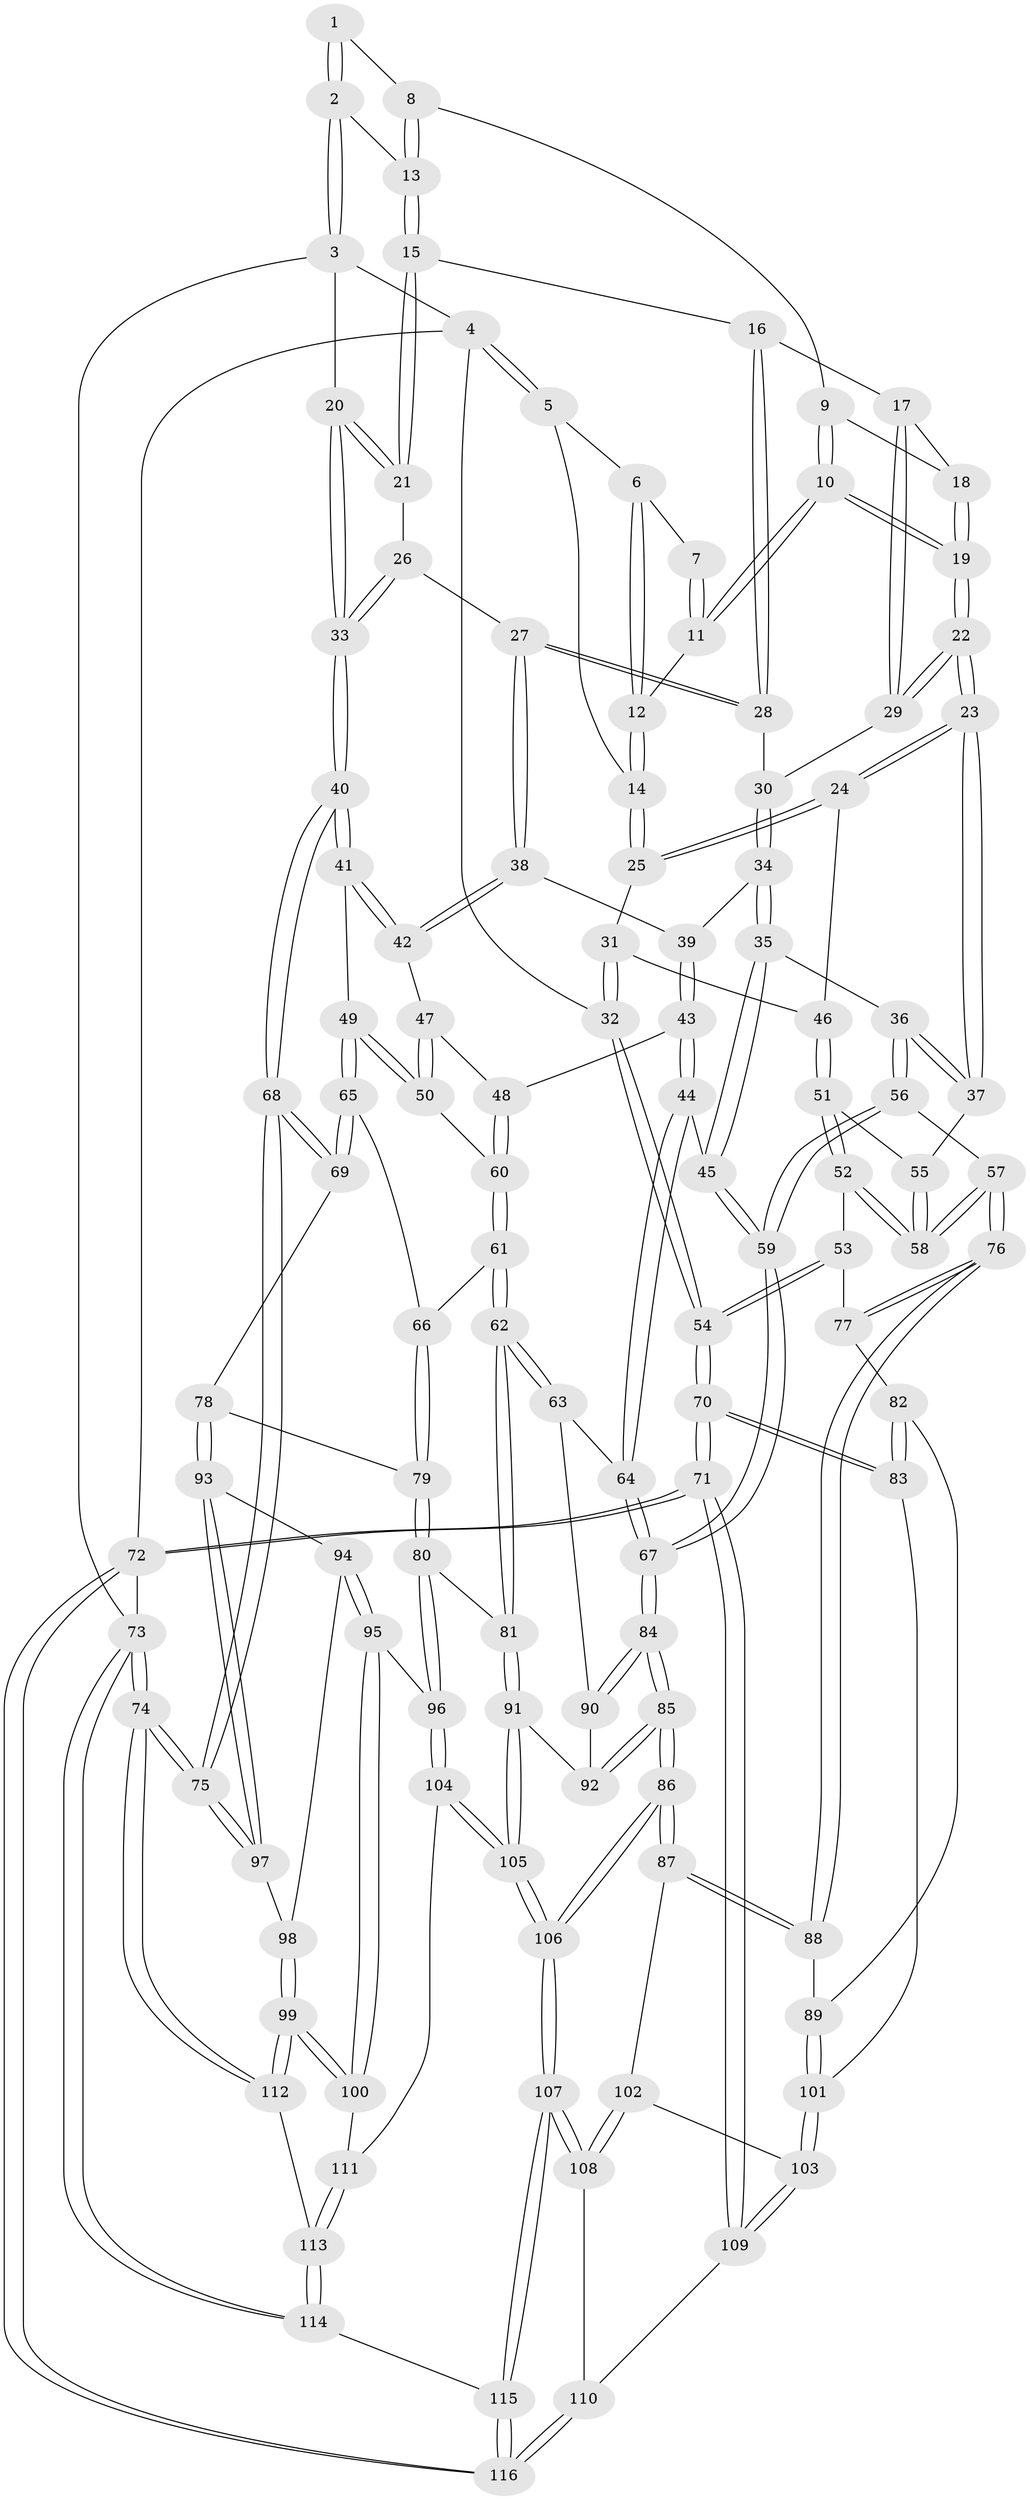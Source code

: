 // Generated by graph-tools (version 1.1) at 2025/27/03/09/25 03:27:12]
// undirected, 116 vertices, 287 edges
graph export_dot {
graph [start="1"]
  node [color=gray90,style=filled];
  1 [pos="+0.6027580004631243+0"];
  2 [pos="+1+0"];
  3 [pos="+1+0"];
  4 [pos="+0+0"];
  5 [pos="+0.06948982306302275+0"];
  6 [pos="+0.16992369734225568+0"];
  7 [pos="+0.5134433441978322+0"];
  8 [pos="+0.6112551251955369+0"];
  9 [pos="+0.5975408735461207+0.004093768578251411"];
  10 [pos="+0.4684071014529908+0.11143068727826946"];
  11 [pos="+0.41804352887401+0.09757827244254909"];
  12 [pos="+0.4087914819053392+0.09849069531657062"];
  13 [pos="+0.7902198616549945+0.09686235689463163"];
  14 [pos="+0.30509008802077425+0.17586382933162673"];
  15 [pos="+0.7899577523161262+0.11596510120347514"];
  16 [pos="+0.7195067973619087+0.13527299816233807"];
  17 [pos="+0.6495156225632842+0.14652401242158522"];
  18 [pos="+0.6212819850556447+0.08350659880868623"];
  19 [pos="+0.5019593038326571+0.17361038382579477"];
  20 [pos="+1+0"];
  21 [pos="+0.8516969819309895+0.19900504031662183"];
  22 [pos="+0.5286430181471585+0.2445226955321141"];
  23 [pos="+0.43252268324094784+0.3592193115439781"];
  24 [pos="+0.4248852315283801+0.35555479751320224"];
  25 [pos="+0.3025088218744749+0.18325684630526662"];
  26 [pos="+0.8505440799320886+0.21031495099904374"];
  27 [pos="+0.8279142309437659+0.26196682155774903"];
  28 [pos="+0.7258442791717573+0.23997928734396956"];
  29 [pos="+0.6171761910624785+0.2290865699215894"];
  30 [pos="+0.6219458235323078+0.23313192715095762"];
  31 [pos="+0.1156843767622908+0.24650343086363125"];
  32 [pos="+0+0.12691562569544673"];
  33 [pos="+1+0.37511178514585736"];
  34 [pos="+0.6588477164709449+0.3141167546537282"];
  35 [pos="+0.4993478219481196+0.4196946360175587"];
  36 [pos="+0.44634090204668764+0.381249131297776"];
  37 [pos="+0.4340162717930515+0.36268294423638014"];
  38 [pos="+0.8259183427073037+0.33337882910861083"];
  39 [pos="+0.6711053717977826+0.32853994222031324"];
  40 [pos="+1+0.4305622512129609"];
  41 [pos="+0.9343659295776612+0.3978681402543606"];
  42 [pos="+0.8279384666484358+0.3387760924515784"];
  43 [pos="+0.6475860198566911+0.4536364577355802"];
  44 [pos="+0.5516094053021997+0.46622793049835126"];
  45 [pos="+0.5437974275293258+0.46131244437387325"];
  46 [pos="+0.20893956961241222+0.39861823510571065"];
  47 [pos="+0.8265154499432813+0.34106650899760665"];
  48 [pos="+0.6978452689569546+0.47206745165621083"];
  49 [pos="+0.8496566531277234+0.5415220694709354"];
  50 [pos="+0.8166500493026987+0.5154663949991882"];
  51 [pos="+0.1952104311801783+0.44700786253263075"];
  52 [pos="+0.17776386805613997+0.48562789266660966"];
  53 [pos="+0.07301168734300863+0.541442286053969"];
  54 [pos="+0+0.5070364967815846"];
  55 [pos="+0.3179871914989458+0.4856950372106985"];
  56 [pos="+0.36447448579126185+0.6078068166419296"];
  57 [pos="+0.30229798517982365+0.600003311524557"];
  58 [pos="+0.2945097483539175+0.5876701612290738"];
  59 [pos="+0.4022150437488078+0.638969416968484"];
  60 [pos="+0.7112253448763318+0.4939427658527987"];
  61 [pos="+0.7060018512269364+0.6103288350586752"];
  62 [pos="+0.669016293728028+0.6552835913200382"];
  63 [pos="+0.6167512137943254+0.6455175930856336"];
  64 [pos="+0.5698089343535235+0.5984994125766314"];
  65 [pos="+0.859794636873847+0.5708774764207645"];
  66 [pos="+0.8458677393982461+0.6060259389281122"];
  67 [pos="+0.4149730760907052+0.655622776377959"];
  68 [pos="+1+0.505664579398064"];
  69 [pos="+1+0.540085161808884"];
  70 [pos="+0+0.6324279814096618"];
  71 [pos="+0+0.8421345303332654"];
  72 [pos="+0+1"];
  73 [pos="+1+1"];
  74 [pos="+1+1"];
  75 [pos="+1+0.8999215437882199"];
  76 [pos="+0.23873499886898109+0.6693571620901371"];
  77 [pos="+0.1254599410680597+0.6300577245563269"];
  78 [pos="+0.9094307966587807+0.68939387669231"];
  79 [pos="+0.8534075349900812+0.6359762987532049"];
  80 [pos="+0.7513808356617457+0.7542509586765733"];
  81 [pos="+0.6710293781162683+0.6593118023182812"];
  82 [pos="+0.110777983575471+0.6878976457558779"];
  83 [pos="+0+0.6723240963303053"];
  84 [pos="+0.43026398226765705+0.7627276945427256"];
  85 [pos="+0.42673950179664394+0.7808673439166952"];
  86 [pos="+0.4258859707960856+0.7846537468651609"];
  87 [pos="+0.26723776556274237+0.7741501209774653"];
  88 [pos="+0.2391516699790907+0.7086752728844067"];
  89 [pos="+0.10224349510319079+0.7557791314202904"];
  90 [pos="+0.5773602799222559+0.6933863452745316"];
  91 [pos="+0.6031084638349374+0.8189530866752174"];
  92 [pos="+0.5833724581346424+0.7478218682471335"];
  93 [pos="+0.9115606675416379+0.7019866300037961"];
  94 [pos="+0.8881344176718639+0.7500787827159098"];
  95 [pos="+0.7775155226195394+0.8036806970462296"];
  96 [pos="+0.7621383955446968+0.7971415798377159"];
  97 [pos="+1+0.7928542670713385"];
  98 [pos="+0.9068685822671083+0.7758449171320797"];
  99 [pos="+0.9478157146802737+0.9241830617530835"];
  100 [pos="+0.8246370119985375+0.8621423326573727"];
  101 [pos="+0.09018773398764218+0.7770810718404448"];
  102 [pos="+0.2581553250204455+0.7866236653058548"];
  103 [pos="+0.09133076995616259+0.7822840486706776"];
  104 [pos="+0.6340519730017524+0.8879873007808468"];
  105 [pos="+0.5978388368156045+0.9008637528866899"];
  106 [pos="+0.4987651172716806+0.9783594144737454"];
  107 [pos="+0.4663794161444152+1"];
  108 [pos="+0.22251071487189747+0.891357112568248"];
  109 [pos="+0.0885496876274448+0.8384281811607118"];
  110 [pos="+0.11430689520291323+0.9042884795818943"];
  111 [pos="+0.7721673080866315+0.9554636295182389"];
  112 [pos="+0.9832159975947046+0.9531752872074593"];
  113 [pos="+0.7774765098818763+0.9719569534351461"];
  114 [pos="+0.7143538786837218+1"];
  115 [pos="+0.46802841797748956+1"];
  116 [pos="+0+1"];
  1 -- 2;
  1 -- 2;
  1 -- 8;
  2 -- 3;
  2 -- 3;
  2 -- 13;
  3 -- 4;
  3 -- 20;
  3 -- 73;
  4 -- 5;
  4 -- 5;
  4 -- 32;
  4 -- 72;
  5 -- 6;
  5 -- 14;
  6 -- 7;
  6 -- 12;
  6 -- 12;
  7 -- 11;
  7 -- 11;
  8 -- 9;
  8 -- 13;
  8 -- 13;
  9 -- 10;
  9 -- 10;
  9 -- 18;
  10 -- 11;
  10 -- 11;
  10 -- 19;
  10 -- 19;
  11 -- 12;
  12 -- 14;
  12 -- 14;
  13 -- 15;
  13 -- 15;
  14 -- 25;
  14 -- 25;
  15 -- 16;
  15 -- 21;
  15 -- 21;
  16 -- 17;
  16 -- 28;
  16 -- 28;
  17 -- 18;
  17 -- 29;
  17 -- 29;
  18 -- 19;
  18 -- 19;
  19 -- 22;
  19 -- 22;
  20 -- 21;
  20 -- 21;
  20 -- 33;
  20 -- 33;
  21 -- 26;
  22 -- 23;
  22 -- 23;
  22 -- 29;
  22 -- 29;
  23 -- 24;
  23 -- 24;
  23 -- 37;
  23 -- 37;
  24 -- 25;
  24 -- 25;
  24 -- 46;
  25 -- 31;
  26 -- 27;
  26 -- 33;
  26 -- 33;
  27 -- 28;
  27 -- 28;
  27 -- 38;
  27 -- 38;
  28 -- 30;
  29 -- 30;
  30 -- 34;
  30 -- 34;
  31 -- 32;
  31 -- 32;
  31 -- 46;
  32 -- 54;
  32 -- 54;
  33 -- 40;
  33 -- 40;
  34 -- 35;
  34 -- 35;
  34 -- 39;
  35 -- 36;
  35 -- 45;
  35 -- 45;
  36 -- 37;
  36 -- 37;
  36 -- 56;
  36 -- 56;
  37 -- 55;
  38 -- 39;
  38 -- 42;
  38 -- 42;
  39 -- 43;
  39 -- 43;
  40 -- 41;
  40 -- 41;
  40 -- 68;
  40 -- 68;
  41 -- 42;
  41 -- 42;
  41 -- 49;
  42 -- 47;
  43 -- 44;
  43 -- 44;
  43 -- 48;
  44 -- 45;
  44 -- 64;
  44 -- 64;
  45 -- 59;
  45 -- 59;
  46 -- 51;
  46 -- 51;
  47 -- 48;
  47 -- 50;
  47 -- 50;
  48 -- 60;
  48 -- 60;
  49 -- 50;
  49 -- 50;
  49 -- 65;
  49 -- 65;
  50 -- 60;
  51 -- 52;
  51 -- 52;
  51 -- 55;
  52 -- 53;
  52 -- 58;
  52 -- 58;
  53 -- 54;
  53 -- 54;
  53 -- 77;
  54 -- 70;
  54 -- 70;
  55 -- 58;
  55 -- 58;
  56 -- 57;
  56 -- 59;
  56 -- 59;
  57 -- 58;
  57 -- 58;
  57 -- 76;
  57 -- 76;
  59 -- 67;
  59 -- 67;
  60 -- 61;
  60 -- 61;
  61 -- 62;
  61 -- 62;
  61 -- 66;
  62 -- 63;
  62 -- 63;
  62 -- 81;
  62 -- 81;
  63 -- 64;
  63 -- 90;
  64 -- 67;
  64 -- 67;
  65 -- 66;
  65 -- 69;
  65 -- 69;
  66 -- 79;
  66 -- 79;
  67 -- 84;
  67 -- 84;
  68 -- 69;
  68 -- 69;
  68 -- 75;
  68 -- 75;
  69 -- 78;
  70 -- 71;
  70 -- 71;
  70 -- 83;
  70 -- 83;
  71 -- 72;
  71 -- 72;
  71 -- 109;
  71 -- 109;
  72 -- 116;
  72 -- 116;
  72 -- 73;
  73 -- 74;
  73 -- 74;
  73 -- 114;
  73 -- 114;
  74 -- 75;
  74 -- 75;
  74 -- 112;
  74 -- 112;
  75 -- 97;
  75 -- 97;
  76 -- 77;
  76 -- 77;
  76 -- 88;
  76 -- 88;
  77 -- 82;
  78 -- 79;
  78 -- 93;
  78 -- 93;
  79 -- 80;
  79 -- 80;
  80 -- 81;
  80 -- 96;
  80 -- 96;
  81 -- 91;
  81 -- 91;
  82 -- 83;
  82 -- 83;
  82 -- 89;
  83 -- 101;
  84 -- 85;
  84 -- 85;
  84 -- 90;
  84 -- 90;
  85 -- 86;
  85 -- 86;
  85 -- 92;
  85 -- 92;
  86 -- 87;
  86 -- 87;
  86 -- 106;
  86 -- 106;
  87 -- 88;
  87 -- 88;
  87 -- 102;
  88 -- 89;
  89 -- 101;
  89 -- 101;
  90 -- 92;
  91 -- 92;
  91 -- 105;
  91 -- 105;
  93 -- 94;
  93 -- 97;
  93 -- 97;
  94 -- 95;
  94 -- 95;
  94 -- 98;
  95 -- 96;
  95 -- 100;
  95 -- 100;
  96 -- 104;
  96 -- 104;
  97 -- 98;
  98 -- 99;
  98 -- 99;
  99 -- 100;
  99 -- 100;
  99 -- 112;
  99 -- 112;
  100 -- 111;
  101 -- 103;
  101 -- 103;
  102 -- 103;
  102 -- 108;
  102 -- 108;
  103 -- 109;
  103 -- 109;
  104 -- 105;
  104 -- 105;
  104 -- 111;
  105 -- 106;
  105 -- 106;
  106 -- 107;
  106 -- 107;
  107 -- 108;
  107 -- 108;
  107 -- 115;
  107 -- 115;
  108 -- 110;
  109 -- 110;
  110 -- 116;
  110 -- 116;
  111 -- 113;
  111 -- 113;
  112 -- 113;
  113 -- 114;
  113 -- 114;
  114 -- 115;
  115 -- 116;
  115 -- 116;
}
